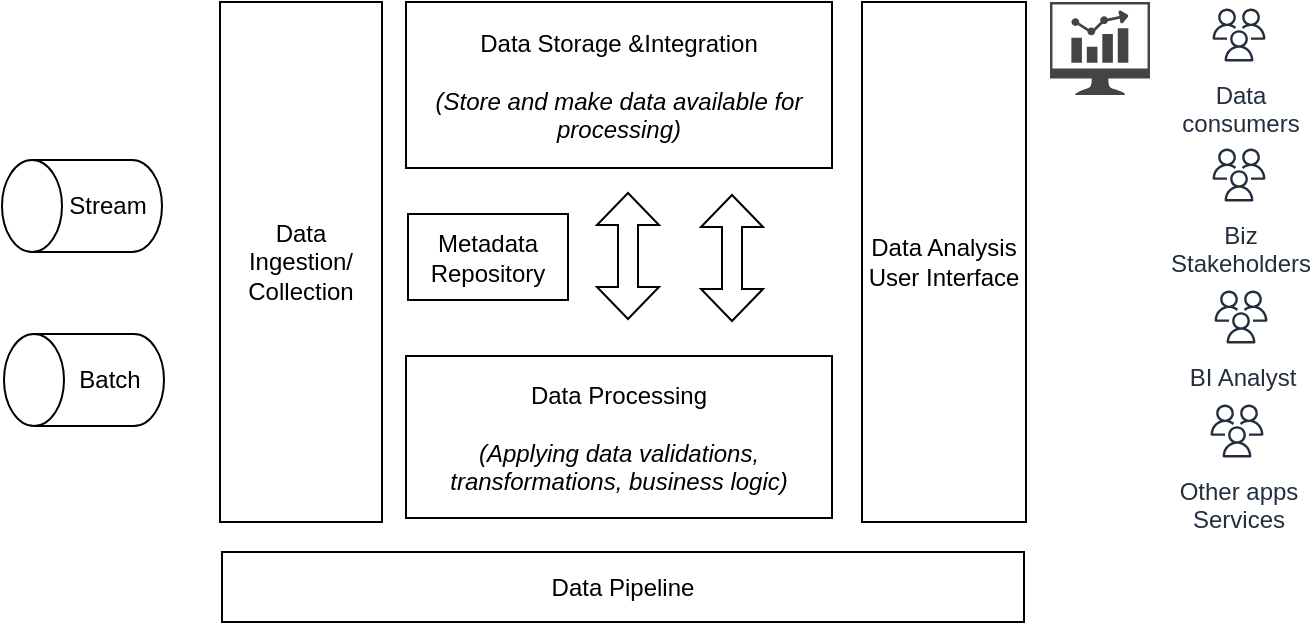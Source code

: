 <mxfile version="15.8.3" type="github" pages="3">
  <diagram id="mGimO7RwBJFTYOgxQyVY" name="ConceptualView">
    <mxGraphModel dx="1038" dy="539" grid="1" gridSize="10" guides="1" tooltips="1" connect="1" arrows="1" fold="1" page="1" pageScale="1" pageWidth="1100" pageHeight="850" math="0" shadow="0">
      <root>
        <mxCell id="0" />
        <mxCell id="1" parent="0" />
        <mxCell id="fcGiO9Whg9NWoGVZ0aJe-1" value="Data Ingestion/&lt;br&gt;Collection" style="whiteSpace=wrap;html=1;" vertex="1" parent="1">
          <mxGeometry x="189" y="80" width="81" height="260" as="geometry" />
        </mxCell>
        <mxCell id="fcGiO9Whg9NWoGVZ0aJe-2" value="Data Storage &amp;amp;Integration&lt;br&gt;&lt;i&gt;&lt;br&gt;(Store and make data available for processing)&lt;/i&gt;" style="whiteSpace=wrap;html=1;direction=south;" vertex="1" parent="1">
          <mxGeometry x="282" y="80" width="213" height="83" as="geometry" />
        </mxCell>
        <mxCell id="fcGiO9Whg9NWoGVZ0aJe-3" value="Data Processing&lt;br&gt;&lt;br&gt;&lt;i&gt;(Applying data validations, transformations, business logic)&lt;/i&gt;" style="whiteSpace=wrap;html=1;direction=south;" vertex="1" parent="1">
          <mxGeometry x="282" y="257" width="213" height="81" as="geometry" />
        </mxCell>
        <mxCell id="fcGiO9Whg9NWoGVZ0aJe-4" value="Data Pipeline" style="whiteSpace=wrap;html=1;direction=south;" vertex="1" parent="1">
          <mxGeometry x="190" y="355" width="401" height="35" as="geometry" />
        </mxCell>
        <mxCell id="fcGiO9Whg9NWoGVZ0aJe-5" value="Data Analysis&lt;br&gt;User Interface" style="whiteSpace=wrap;html=1;" vertex="1" parent="1">
          <mxGeometry x="510" y="80" width="82" height="260" as="geometry" />
        </mxCell>
        <mxCell id="fcGiO9Whg9NWoGVZ0aJe-6" value="Stream" style="shape=cylinder3;whiteSpace=wrap;html=1;boundedLbl=1;backgroundOutline=1;size=15;direction=north;" vertex="1" parent="1">
          <mxGeometry x="80" y="159" width="80" height="46" as="geometry" />
        </mxCell>
        <mxCell id="fcGiO9Whg9NWoGVZ0aJe-7" value="Batch" style="shape=cylinder3;whiteSpace=wrap;html=1;boundedLbl=1;backgroundOutline=1;size=15;direction=north;" vertex="1" parent="1">
          <mxGeometry x="81" y="246" width="80" height="46" as="geometry" />
        </mxCell>
        <mxCell id="fcGiO9Whg9NWoGVZ0aJe-8" value="Metadata Repository" style="whiteSpace=wrap;html=1;direction=south;" vertex="1" parent="1">
          <mxGeometry x="283" y="186" width="80" height="43" as="geometry" />
        </mxCell>
        <mxCell id="fcGiO9Whg9NWoGVZ0aJe-9" value="" style="shape=flexArrow;endArrow=classic;startArrow=classic;html=1;rounded=0;endSize=5;strokeWidth=1;startSize=5;" edge="1" parent="1">
          <mxGeometry width="100" height="100" relative="1" as="geometry">
            <mxPoint x="393" y="239" as="sourcePoint" />
            <mxPoint x="393" y="175" as="targetPoint" />
          </mxGeometry>
        </mxCell>
        <mxCell id="fcGiO9Whg9NWoGVZ0aJe-10" value="" style="shape=flexArrow;endArrow=classic;startArrow=classic;html=1;rounded=0;endSize=5;strokeWidth=1;startSize=5;" edge="1" parent="1">
          <mxGeometry width="100" height="100" relative="1" as="geometry">
            <mxPoint x="445" y="240" as="sourcePoint" />
            <mxPoint x="445" y="176" as="targetPoint" />
          </mxGeometry>
        </mxCell>
        <mxCell id="fcGiO9Whg9NWoGVZ0aJe-11" value="Data &lt;br&gt;consumers" style="sketch=0;outlineConnect=0;fontColor=#232F3E;gradientColor=none;strokeColor=#232F3E;fillColor=#ffffff;dashed=0;verticalLabelPosition=bottom;verticalAlign=top;align=center;html=1;fontSize=12;fontStyle=0;aspect=fixed;shape=mxgraph.aws4.resourceIcon;resIcon=mxgraph.aws4.users;shadow=0;" vertex="1" parent="1">
          <mxGeometry x="682" y="80" width="33" height="33" as="geometry" />
        </mxCell>
        <mxCell id="fcGiO9Whg9NWoGVZ0aJe-12" value="" style="sketch=0;pointerEvents=1;shadow=0;dashed=0;html=1;strokeColor=none;fillColor=#434445;aspect=fixed;labelPosition=center;verticalLabelPosition=bottom;verticalAlign=top;align=center;outlineConnect=0;shape=mxgraph.vvd.nsx_dashboard;" vertex="1" parent="1">
          <mxGeometry x="604" y="80" width="50" height="46.5" as="geometry" />
        </mxCell>
        <mxCell id="fcGiO9Whg9NWoGVZ0aJe-13" value="" style="shape=image;html=1;verticalAlign=top;verticalLabelPosition=bottom;labelBackgroundColor=#ffffff;imageAspect=0;aspect=fixed;image=https://cdn4.iconfinder.com/data/icons/iphone-calculator-shopping-report/128/Reports.png;shadow=0;sketch=1;" vertex="1" parent="1">
          <mxGeometry x="592" y="137" width="74" height="74" as="geometry" />
        </mxCell>
        <mxCell id="fcGiO9Whg9NWoGVZ0aJe-14" value="" style="shape=image;html=1;verticalAlign=top;verticalLabelPosition=bottom;labelBackgroundColor=#ffffff;imageAspect=0;aspect=fixed;image=https://cdn4.iconfinder.com/data/icons/app-custom-ui-1/48/Trends-128.png" vertex="1" parent="1">
          <mxGeometry x="605" y="221.5" width="50.5" height="50.5" as="geometry" />
        </mxCell>
        <mxCell id="fcGiO9Whg9NWoGVZ0aJe-15" value="" style="shape=image;html=1;verticalAlign=top;verticalLabelPosition=bottom;labelBackgroundColor=#ffffff;imageAspect=0;aspect=fixed;image=https://cdn4.iconfinder.com/data/icons/ionicons/512/icon-ios7-search-strong-128.png" vertex="1" parent="1">
          <mxGeometry x="603" y="284" width="52" height="52" as="geometry" />
        </mxCell>
        <mxCell id="fcGiO9Whg9NWoGVZ0aJe-16" value="Biz &lt;br&gt;Stakeholders" style="sketch=0;outlineConnect=0;fontColor=#232F3E;gradientColor=none;strokeColor=#232F3E;fillColor=#ffffff;dashed=0;verticalLabelPosition=bottom;verticalAlign=top;align=center;html=1;fontSize=12;fontStyle=0;aspect=fixed;shape=mxgraph.aws4.resourceIcon;resIcon=mxgraph.aws4.users;shadow=0;" vertex="1" parent="1">
          <mxGeometry x="682" y="150" width="33" height="33" as="geometry" />
        </mxCell>
        <mxCell id="fcGiO9Whg9NWoGVZ0aJe-17" value="BI Analyst" style="sketch=0;outlineConnect=0;fontColor=#232F3E;gradientColor=none;strokeColor=#232F3E;fillColor=#ffffff;dashed=0;verticalLabelPosition=bottom;verticalAlign=top;align=center;html=1;fontSize=12;fontStyle=0;aspect=fixed;shape=mxgraph.aws4.resourceIcon;resIcon=mxgraph.aws4.users;shadow=0;" vertex="1" parent="1">
          <mxGeometry x="683" y="221" width="33" height="33" as="geometry" />
        </mxCell>
        <mxCell id="fcGiO9Whg9NWoGVZ0aJe-18" value="Other apps&lt;br&gt;Services" style="sketch=0;outlineConnect=0;fontColor=#232F3E;gradientColor=none;strokeColor=#232F3E;fillColor=#ffffff;dashed=0;verticalLabelPosition=bottom;verticalAlign=top;align=center;html=1;fontSize=12;fontStyle=0;aspect=fixed;shape=mxgraph.aws4.resourceIcon;resIcon=mxgraph.aws4.users;shadow=0;" vertex="1" parent="1">
          <mxGeometry x="681" y="278" width="33" height="33" as="geometry" />
        </mxCell>
      </root>
    </mxGraphModel>
  </diagram>
  <diagram id="HMen_tP43Q7wtR5xiar7" name="Serverless-1">
    <mxGraphModel dx="1038" dy="539" grid="1" gridSize="10" guides="1" tooltips="1" connect="1" arrows="1" fold="1" page="1" pageScale="1" pageWidth="1100" pageHeight="850" math="0" shadow="0">
      <root>
        <mxCell id="8YmCFVgTwqG2fPgc1Tcj-0" />
        <mxCell id="8YmCFVgTwqG2fPgc1Tcj-1" parent="8YmCFVgTwqG2fPgc1Tcj-0" />
        <mxCell id="8YmCFVgTwqG2fPgc1Tcj-2" value="&lt;br&gt;&lt;br&gt;&lt;br&gt;&lt;br&gt;&lt;br&gt;&lt;br&gt;&lt;br&gt;&lt;br&gt;&lt;br&gt;&lt;br&gt;&lt;br&gt;&lt;br&gt;&lt;br&gt;&lt;br&gt;Delivery" style="whiteSpace=wrap;html=1;dashed=1;" vertex="1" parent="8YmCFVgTwqG2fPgc1Tcj-1">
          <mxGeometry x="734" y="265" width="141" height="229" as="geometry" />
        </mxCell>
        <mxCell id="8YmCFVgTwqG2fPgc1Tcj-3" value="&lt;br&gt;&lt;br&gt;&lt;br&gt;&lt;br&gt;&lt;br&gt;&lt;br&gt;&lt;br&gt;&lt;br&gt;&lt;br&gt;Analysis/Process Layer" style="whiteSpace=wrap;html=1;dashed=1;" vertex="1" parent="8YmCFVgTwqG2fPgc1Tcj-1">
          <mxGeometry x="318" y="514" width="400" height="154" as="geometry" />
        </mxCell>
        <mxCell id="8YmCFVgTwqG2fPgc1Tcj-4" value="" style="edgeStyle=orthogonalEdgeStyle;rounded=0;orthogonalLoop=1;jettySize=auto;html=1;" edge="1" parent="8YmCFVgTwqG2fPgc1Tcj-1" source="8YmCFVgTwqG2fPgc1Tcj-5" target="8YmCFVgTwqG2fPgc1Tcj-24">
          <mxGeometry relative="1" as="geometry" />
        </mxCell>
        <mxCell id="8YmCFVgTwqG2fPgc1Tcj-5" value="&lt;br&gt;&lt;br&gt;&lt;br&gt;&lt;br&gt;&lt;br&gt;&lt;br&gt;&lt;br&gt;&lt;br&gt;&lt;br&gt;&lt;br&gt;&lt;br&gt;&lt;br&gt;Pre-Processing" style="whiteSpace=wrap;html=1;dashed=1;" vertex="1" parent="8YmCFVgTwqG2fPgc1Tcj-1">
          <mxGeometry x="318" y="265" width="400" height="228" as="geometry" />
        </mxCell>
        <mxCell id="8YmCFVgTwqG2fPgc1Tcj-6" style="edgeStyle=orthogonalEdgeStyle;rounded=0;orthogonalLoop=1;jettySize=auto;html=1;" edge="1" parent="8YmCFVgTwqG2fPgc1Tcj-1" source="8YmCFVgTwqG2fPgc1Tcj-7" target="8YmCFVgTwqG2fPgc1Tcj-18">
          <mxGeometry relative="1" as="geometry" />
        </mxCell>
        <mxCell id="8YmCFVgTwqG2fPgc1Tcj-7" value="React/Angular&amp;nbsp;&lt;br&gt;App" style="sketch=0;pointerEvents=1;shadow=0;dashed=0;html=1;strokeColor=none;labelPosition=center;verticalLabelPosition=bottom;verticalAlign=top;align=center;fillColor=#505050;shape=mxgraph.mscae.intune.company_portal" vertex="1" parent="8YmCFVgTwqG2fPgc1Tcj-1">
          <mxGeometry x="72" y="176" width="50" height="38" as="geometry" />
        </mxCell>
        <mxCell id="8YmCFVgTwqG2fPgc1Tcj-8" style="edgeStyle=orthogonalEdgeStyle;rounded=0;orthogonalLoop=1;jettySize=auto;html=1;entryX=0.5;entryY=0;entryDx=0;entryDy=0;entryPerimeter=0;" edge="1" parent="8YmCFVgTwqG2fPgc1Tcj-1" source="8YmCFVgTwqG2fPgc1Tcj-9" target="8YmCFVgTwqG2fPgc1Tcj-7">
          <mxGeometry relative="1" as="geometry" />
        </mxCell>
        <mxCell id="8YmCFVgTwqG2fPgc1Tcj-9" value="Cloudfront" style="sketch=0;points=[[0,0,0],[0.25,0,0],[0.5,0,0],[0.75,0,0],[1,0,0],[0,1,0],[0.25,1,0],[0.5,1,0],[0.75,1,0],[1,1,0],[0,0.25,0],[0,0.5,0],[0,0.75,0],[1,0.25,0],[1,0.5,0],[1,0.75,0]];outlineConnect=0;fontColor=#232F3E;gradientColor=#945DF2;gradientDirection=north;fillColor=#5A30B5;strokeColor=#ffffff;dashed=0;verticalLabelPosition=bottom;verticalAlign=top;align=center;html=1;fontSize=12;fontStyle=0;aspect=fixed;shape=mxgraph.aws4.resourceIcon;resIcon=mxgraph.aws4.cloudfront;" vertex="1" parent="8YmCFVgTwqG2fPgc1Tcj-1">
          <mxGeometry x="165" y="100" width="50" height="50" as="geometry" />
        </mxCell>
        <mxCell id="8YmCFVgTwqG2fPgc1Tcj-10" value="Catalog Service" style="sketch=0;points=[[0,0,0],[0.25,0,0],[0.5,0,0],[0.75,0,0],[1,0,0],[0,1,0],[0.25,1,0],[0.5,1,0],[0.75,1,0],[1,1,0],[0,0.25,0],[0,0.5,0],[0,0.75,0],[1,0.25,0],[1,0.5,0],[1,0.75,0]];outlineConnect=0;fontColor=#232F3E;gradientColor=#F78E04;gradientDirection=north;fillColor=#D05C17;strokeColor=#ffffff;dashed=0;verticalLabelPosition=bottom;verticalAlign=top;align=center;html=1;fontSize=12;fontStyle=0;aspect=fixed;shape=mxgraph.aws4.resourceIcon;resIcon=mxgraph.aws4.lambda;" vertex="1" parent="8YmCFVgTwqG2fPgc1Tcj-1">
          <mxGeometry x="352" y="276" width="50" height="50" as="geometry" />
        </mxCell>
        <mxCell id="8YmCFVgTwqG2fPgc1Tcj-11" value="Validation &lt;br&gt;Service" style="sketch=0;points=[[0,0,0],[0.25,0,0],[0.5,0,0],[0.75,0,0],[1,0,0],[0,1,0],[0.25,1,0],[0.5,1,0],[0.75,1,0],[1,1,0],[0,0.25,0],[0,0.5,0],[0,0.75,0],[1,0.25,0],[1,0.5,0],[1,0.75,0]];outlineConnect=0;fontColor=#232F3E;gradientColor=#F78E04;gradientDirection=north;fillColor=#D05C17;strokeColor=#ffffff;dashed=0;verticalLabelPosition=bottom;verticalAlign=top;align=center;html=1;fontSize=12;fontStyle=0;aspect=fixed;shape=mxgraph.aws4.resourceIcon;resIcon=mxgraph.aws4.lambda;" vertex="1" parent="8YmCFVgTwqG2fPgc1Tcj-1">
          <mxGeometry x="444" y="271" width="50" height="50" as="geometry" />
        </mxCell>
        <mxCell id="8YmCFVgTwqG2fPgc1Tcj-12" value="" style="sketch=0;points=[[0,0,0],[0.25,0,0],[0.5,0,0],[0.75,0,0],[1,0,0],[0,1,0],[0.25,1,0],[0.5,1,0],[0.75,1,0],[1,1,0],[0,0.25,0],[0,0.5,0],[0,0.75,0],[1,0.25,0],[1,0.5,0],[1,0.75,0]];outlineConnect=0;fontColor=#232F3E;gradientColor=#4D72F3;gradientDirection=north;fillColor=#3334B9;strokeColor=#ffffff;dashed=0;verticalLabelPosition=bottom;verticalAlign=top;align=center;html=1;fontSize=12;fontStyle=0;aspect=fixed;shape=mxgraph.aws4.resourceIcon;resIcon=mxgraph.aws4.dynamodb;" vertex="1" parent="8YmCFVgTwqG2fPgc1Tcj-1">
          <mxGeometry x="354" y="360" width="50" height="50" as="geometry" />
        </mxCell>
        <mxCell id="8YmCFVgTwqG2fPgc1Tcj-13" value="" style="edgeStyle=orthogonalEdgeStyle;rounded=0;orthogonalLoop=1;jettySize=auto;html=1;" edge="1" parent="8YmCFVgTwqG2fPgc1Tcj-1" source="8YmCFVgTwqG2fPgc1Tcj-14" target="8YmCFVgTwqG2fPgc1Tcj-10">
          <mxGeometry relative="1" as="geometry" />
        </mxCell>
        <mxCell id="8YmCFVgTwqG2fPgc1Tcj-14" value="&lt;span style=&quot;color: rgb(0 , 0 , 0)&quot;&gt;Storage/&lt;/span&gt;&lt;br style=&quot;color: rgb(0 , 0 , 0)&quot;&gt;&lt;span style=&quot;color: rgb(0 , 0 , 0)&quot;&gt;Raw Ingestion&lt;br&gt;&lt;/span&gt;Staging Area" style="sketch=0;points=[[0,0,0],[0.25,0,0],[0.5,0,0],[0.75,0,0],[1,0,0],[0,1,0],[0.25,1,0],[0.5,1,0],[0.75,1,0],[1,1,0],[0,0.25,0],[0,0.5,0],[0,0.75,0],[1,0.25,0],[1,0.5,0],[1,0.75,0]];outlineConnect=0;fontColor=#232F3E;gradientColor=#60A337;gradientDirection=north;fillColor=#277116;strokeColor=#ffffff;dashed=0;verticalLabelPosition=bottom;verticalAlign=top;align=center;html=1;fontSize=12;fontStyle=0;aspect=fixed;shape=mxgraph.aws4.resourceIcon;resIcon=mxgraph.aws4.s3;" vertex="1" parent="8YmCFVgTwqG2fPgc1Tcj-1">
          <mxGeometry x="235" y="276" width="50" height="50" as="geometry" />
        </mxCell>
        <mxCell id="8YmCFVgTwqG2fPgc1Tcj-15" value="De Dupe&lt;br&gt;Service" style="sketch=0;points=[[0,0,0],[0.25,0,0],[0.5,0,0],[0.75,0,0],[1,0,0],[0,1,0],[0.25,1,0],[0.5,1,0],[0.75,1,0],[1,1,0],[0,0.25,0],[0,0.5,0],[0,0.75,0],[1,0.25,0],[1,0.5,0],[1,0.75,0]];outlineConnect=0;fontColor=#232F3E;gradientColor=#F78E04;gradientDirection=north;fillColor=#D05C17;strokeColor=#ffffff;dashed=0;verticalLabelPosition=bottom;verticalAlign=top;align=center;html=1;fontSize=12;fontStyle=0;aspect=fixed;shape=mxgraph.aws4.resourceIcon;resIcon=mxgraph.aws4.lambda;" vertex="1" parent="8YmCFVgTwqG2fPgc1Tcj-1">
          <mxGeometry x="533" y="272" width="50" height="50" as="geometry" />
        </mxCell>
        <mxCell id="8YmCFVgTwqG2fPgc1Tcj-16" value="Cognito" style="sketch=0;points=[[0,0,0],[0.25,0,0],[0.5,0,0],[0.75,0,0],[1,0,0],[0,1,0],[0.25,1,0],[0.5,1,0],[0.75,1,0],[1,1,0],[0,0.25,0],[0,0.5,0],[0,0.75,0],[1,0.25,0],[1,0.5,0],[1,0.75,0]];outlineConnect=0;fontColor=#232F3E;gradientColor=#F54749;gradientDirection=north;fillColor=#C7131F;strokeColor=#ffffff;dashed=0;verticalLabelPosition=bottom;verticalAlign=top;align=center;html=1;fontSize=12;fontStyle=0;aspect=fixed;shape=mxgraph.aws4.resourceIcon;resIcon=mxgraph.aws4.cognito;" vertex="1" parent="8YmCFVgTwqG2fPgc1Tcj-1">
          <mxGeometry x="163" y="22" width="47" height="47" as="geometry" />
        </mxCell>
        <mxCell id="8YmCFVgTwqG2fPgc1Tcj-17" value="" style="edgeStyle=orthogonalEdgeStyle;rounded=0;orthogonalLoop=1;jettySize=auto;html=1;entryX=0.47;entryY=0;entryDx=0;entryDy=0;entryPerimeter=0;" edge="1" parent="8YmCFVgTwqG2fPgc1Tcj-1" source="8YmCFVgTwqG2fPgc1Tcj-18" target="8YmCFVgTwqG2fPgc1Tcj-5">
          <mxGeometry relative="1" as="geometry" />
        </mxCell>
        <mxCell id="8YmCFVgTwqG2fPgc1Tcj-18" value="Pre Processing API&#39;s" style="sketch=0;points=[[0,0,0],[0.25,0,0],[0.5,0,0],[0.75,0,0],[1,0,0],[0,1,0],[0.25,1,0],[0.5,1,0],[0.75,1,0],[1,1,0],[0,0.25,0],[0,0.5,0],[0,0.75,0],[1,0.25,0],[1,0.5,0],[1,0.75,0]];outlineConnect=0;fontColor=#232F3E;gradientColor=#FF4F8B;gradientDirection=north;fillColor=#BC1356;strokeColor=#ffffff;dashed=0;verticalLabelPosition=bottom;verticalAlign=top;align=center;html=1;fontSize=12;fontStyle=0;aspect=fixed;shape=mxgraph.aws4.resourceIcon;resIcon=mxgraph.aws4.api_gateway;" vertex="1" parent="8YmCFVgTwqG2fPgc1Tcj-1">
          <mxGeometry x="481" y="170" width="50" height="50" as="geometry" />
        </mxCell>
        <mxCell id="8YmCFVgTwqG2fPgc1Tcj-19" value="&lt;font color=&quot;#000000&quot;&gt;Hosting&lt;/font&gt;" style="sketch=0;points=[[0,0,0],[0.25,0,0],[0.5,0,0],[0.75,0,0],[1,0,0],[0,1,0],[0.25,1,0],[0.5,1,0],[0.75,1,0],[1,1,0],[0,0.25,0],[0,0.5,0],[0,0.75,0],[1,0.25,0],[1,0.5,0],[1,0.75,0]];outlineConnect=0;fontColor=#232F3E;gradientColor=#60A337;gradientDirection=north;fillColor=#277116;strokeColor=#ffffff;dashed=0;verticalLabelPosition=bottom;verticalAlign=top;align=center;html=1;fontSize=12;fontStyle=0;aspect=fixed;shape=mxgraph.aws4.resourceIcon;resIcon=mxgraph.aws4.s3;" vertex="1" parent="8YmCFVgTwqG2fPgc1Tcj-1">
          <mxGeometry x="239" y="100" width="50" height="50" as="geometry" />
        </mxCell>
        <mxCell id="8YmCFVgTwqG2fPgc1Tcj-20" value="" style="sketch=0;points=[[0,0,0],[0.25,0,0],[0.5,0,0],[0.75,0,0],[1,0,0],[0,1,0],[0.25,1,0],[0.5,1,0],[0.75,1,0],[1,1,0],[0,0.25,0],[0,0.5,0],[0,0.75,0],[1,0.25,0],[1,0.5,0],[1,0.75,0]];outlineConnect=0;fontColor=#232F3E;gradientColor=#4D72F3;gradientDirection=north;fillColor=#3334B9;strokeColor=#ffffff;dashed=0;verticalLabelPosition=bottom;verticalAlign=top;align=center;html=1;fontSize=12;fontStyle=0;aspect=fixed;shape=mxgraph.aws4.resourceIcon;resIcon=mxgraph.aws4.dynamodb;" vertex="1" parent="8YmCFVgTwqG2fPgc1Tcj-1">
          <mxGeometry x="445" y="360" width="50" height="50" as="geometry" />
        </mxCell>
        <mxCell id="8YmCFVgTwqG2fPgc1Tcj-21" value="&lt;br&gt;&lt;br&gt;&lt;br&gt;&lt;br&gt;&lt;br&gt;&lt;br&gt;&lt;br&gt;&lt;br&gt;&lt;br&gt;&lt;br&gt;&lt;br&gt;&lt;br&gt;&lt;br&gt;&lt;br&gt;&lt;br&gt;Integration" style="whiteSpace=wrap;html=1;" vertex="1" parent="8YmCFVgTwqG2fPgc1Tcj-1">
          <mxGeometry x="117" y="268" width="80" height="230" as="geometry" />
        </mxCell>
        <mxCell id="8YmCFVgTwqG2fPgc1Tcj-22" value="File Upload" style="shape=image;html=1;verticalAlign=top;verticalLabelPosition=bottom;labelBackgroundColor=#ffffff;imageAspect=0;aspect=fixed;image=https://cdn4.iconfinder.com/data/icons/Primo_Icons/PNG/128x128/file_upload.png" vertex="1" parent="8YmCFVgTwqG2fPgc1Tcj-1">
          <mxGeometry x="141" y="275" width="36" height="36" as="geometry" />
        </mxCell>
        <mxCell id="8YmCFVgTwqG2fPgc1Tcj-23" value="" style="edgeStyle=orthogonalEdgeStyle;rounded=0;orthogonalLoop=1;jettySize=auto;html=1;" edge="1" parent="8YmCFVgTwqG2fPgc1Tcj-1" source="8YmCFVgTwqG2fPgc1Tcj-24" target="8YmCFVgTwqG2fPgc1Tcj-31">
          <mxGeometry relative="1" as="geometry" />
        </mxCell>
        <mxCell id="8YmCFVgTwqG2fPgc1Tcj-24" value="&lt;font color=&quot;#000000&quot;&gt;Cleaned&lt;br&gt;Transformed&amp;nbsp;&lt;br&gt;Bucket&lt;br&gt;&lt;/font&gt;" style="sketch=0;points=[[0,0,0],[0.25,0,0],[0.5,0,0],[0.75,0,0],[1,0,0],[0,1,0],[0.25,1,0],[0.5,1,0],[0.75,1,0],[1,1,0],[0,0.25,0],[0,0.5,0],[0,0.75,0],[1,0.25,0],[1,0.5,0],[1,0.75,0]];outlineConnect=0;fontColor=#232F3E;gradientColor=#60A337;gradientDirection=north;fillColor=#277116;strokeColor=#ffffff;dashed=0;verticalLabelPosition=bottom;verticalAlign=top;align=center;html=1;fontSize=12;fontStyle=0;aspect=fixed;shape=mxgraph.aws4.resourceIcon;resIcon=mxgraph.aws4.s3;" vertex="1" parent="8YmCFVgTwqG2fPgc1Tcj-1">
          <mxGeometry x="493" y="539" width="50" height="50" as="geometry" />
        </mxCell>
        <mxCell id="8YmCFVgTwqG2fPgc1Tcj-25" value="&lt;font color=&quot;#000000&quot;&gt;Intermediate &lt;br&gt;State&lt;/font&gt;" style="sketch=0;points=[[0,0,0],[0.25,0,0],[0.5,0,0],[0.75,0,0],[1,0,0],[0,1,0],[0.25,1,0],[0.5,1,0],[0.75,1,0],[1,1,0],[0,0.25,0],[0,0.5,0],[0,0.75,0],[1,0.25,0],[1,0.5,0],[1,0.75,0]];outlineConnect=0;fontColor=#232F3E;gradientColor=#60A337;gradientDirection=north;fillColor=#277116;strokeColor=#ffffff;dashed=0;verticalLabelPosition=bottom;verticalAlign=top;align=center;html=1;fontSize=12;fontStyle=0;aspect=fixed;shape=mxgraph.aws4.resourceIcon;resIcon=mxgraph.aws4.s3;" vertex="1" parent="8YmCFVgTwqG2fPgc1Tcj-1">
          <mxGeometry x="650" y="375" width="50" height="50" as="geometry" />
        </mxCell>
        <mxCell id="8YmCFVgTwqG2fPgc1Tcj-26" value="" style="sketch=0;outlineConnect=0;fontColor=#232F3E;gradientColor=none;fillColor=#067F68;strokeColor=none;dashed=0;verticalLabelPosition=bottom;verticalAlign=top;align=center;html=1;fontSize=12;fontStyle=0;aspect=fixed;shape=mxgraph.aws4.transfer_for_ftp_resource;" vertex="1" parent="8YmCFVgTwqG2fPgc1Tcj-1">
          <mxGeometry x="132" y="332" width="50" height="51.32" as="geometry" />
        </mxCell>
        <mxCell id="8YmCFVgTwqG2fPgc1Tcj-27" value="" style="sketch=0;pointerEvents=1;shadow=0;dashed=0;html=1;strokeColor=none;fillColor=#DF8C42;labelPosition=center;verticalLabelPosition=bottom;verticalAlign=top;align=center;outlineConnect=0;shape=mxgraph.veeam2.restful_api;" vertex="1" parent="8YmCFVgTwqG2fPgc1Tcj-1">
          <mxGeometry x="140" y="396" width="34" height="34" as="geometry" />
        </mxCell>
        <mxCell id="8YmCFVgTwqG2fPgc1Tcj-28" value="Cleaning" style="sketch=0;points=[[0,0,0],[0.25,0,0],[0.5,0,0],[0.75,0,0],[1,0,0],[0,1,0],[0.25,1,0],[0.5,1,0],[0.75,1,0],[1,1,0],[0,0.25,0],[0,0.5,0],[0,0.75,0],[1,0.25,0],[1,0.5,0],[1,0.75,0]];outlineConnect=0;fontColor=#232F3E;gradientColor=#F78E04;gradientDirection=north;fillColor=#D05C17;strokeColor=#ffffff;dashed=0;verticalLabelPosition=bottom;verticalAlign=top;align=center;html=1;fontSize=12;fontStyle=0;aspect=fixed;shape=mxgraph.aws4.resourceIcon;resIcon=mxgraph.aws4.lambda;" vertex="1" parent="8YmCFVgTwqG2fPgc1Tcj-1">
          <mxGeometry x="619" y="276" width="50" height="50" as="geometry" />
        </mxCell>
        <mxCell id="8YmCFVgTwqG2fPgc1Tcj-29" value="" style="shape=datastore;whiteSpace=wrap;html=1;dashed=1;" vertex="1" parent="8YmCFVgTwqG2fPgc1Tcj-1">
          <mxGeometry x="136" y="436" width="42" height="40" as="geometry" />
        </mxCell>
        <mxCell id="8YmCFVgTwqG2fPgc1Tcj-30" value="" style="edgeStyle=orthogonalEdgeStyle;rounded=0;orthogonalLoop=1;jettySize=auto;html=1;" edge="1" parent="8YmCFVgTwqG2fPgc1Tcj-1" source="8YmCFVgTwqG2fPgc1Tcj-31" target="8YmCFVgTwqG2fPgc1Tcj-32">
          <mxGeometry relative="1" as="geometry" />
        </mxCell>
        <mxCell id="8YmCFVgTwqG2fPgc1Tcj-31" value="AWS Batch&lt;br&gt;Analysis&lt;br&gt;(e.g. RFM)" style="sketch=0;points=[[0,0,0],[0.25,0,0],[0.5,0,0],[0.75,0,0],[1,0,0],[0,1,0],[0.25,1,0],[0.5,1,0],[0.75,1,0],[1,1,0],[0,0.25,0],[0,0.5,0],[0,0.75,0],[1,0.25,0],[1,0.5,0],[1,0.75,0]];outlineConnect=0;fontColor=#232F3E;gradientColor=#F78E04;gradientDirection=north;fillColor=#D05C17;strokeColor=#ffffff;dashed=0;verticalLabelPosition=bottom;verticalAlign=top;align=center;html=1;fontSize=12;fontStyle=0;aspect=fixed;shape=mxgraph.aws4.resourceIcon;resIcon=mxgraph.aws4.batch;" vertex="1" parent="8YmCFVgTwqG2fPgc1Tcj-1">
          <mxGeometry x="624" y="534" width="60" height="60" as="geometry" />
        </mxCell>
        <mxCell id="8YmCFVgTwqG2fPgc1Tcj-32" value="&lt;font color=&quot;#000000&quot;&gt;Segmentation&amp;nbsp;Output&lt;br&gt;&lt;/font&gt;" style="sketch=0;points=[[0,0,0],[0.25,0,0],[0.5,0,0],[0.75,0,0],[1,0,0],[0,1,0],[0.25,1,0],[0.5,1,0],[0.75,1,0],[1,1,0],[0,0.25,0],[0,0.5,0],[0,0.75,0],[1,0.25,0],[1,0.5,0],[1,0.75,0]];outlineConnect=0;fontColor=#232F3E;gradientColor=#60A337;gradientDirection=north;fillColor=#277116;strokeColor=#ffffff;dashed=0;verticalLabelPosition=bottom;verticalAlign=top;align=center;html=1;fontSize=12;fontStyle=0;aspect=fixed;shape=mxgraph.aws4.resourceIcon;resIcon=mxgraph.aws4.s3;" vertex="1" parent="8YmCFVgTwqG2fPgc1Tcj-1">
          <mxGeometry x="772" y="539" width="50" height="50" as="geometry" />
        </mxCell>
        <mxCell id="8YmCFVgTwqG2fPgc1Tcj-33" value="Analysis Output &lt;br&gt;API" style="sketch=0;points=[[0,0,0],[0.25,0,0],[0.5,0,0],[0.75,0,0],[1,0,0],[0,1,0],[0.25,1,0],[0.5,1,0],[0.75,1,0],[1,1,0],[0,0.25,0],[0,0.5,0],[0,0.75,0],[1,0.25,0],[1,0.5,0],[1,0.75,0]];outlineConnect=0;fontColor=#232F3E;gradientColor=#FF4F8B;gradientDirection=north;fillColor=#BC1356;strokeColor=#ffffff;dashed=0;verticalLabelPosition=bottom;verticalAlign=top;align=center;html=1;fontSize=12;fontStyle=0;aspect=fixed;shape=mxgraph.aws4.resourceIcon;resIcon=mxgraph.aws4.api_gateway;" vertex="1" parent="8YmCFVgTwqG2fPgc1Tcj-1">
          <mxGeometry x="899" y="269" width="50" height="50" as="geometry" />
        </mxCell>
        <mxCell id="8YmCFVgTwqG2fPgc1Tcj-34" style="edgeStyle=orthogonalEdgeStyle;rounded=0;orthogonalLoop=1;jettySize=auto;html=1;entryX=0.5;entryY=0;entryDx=0;entryDy=0;entryPerimeter=0;" edge="1" parent="8YmCFVgTwqG2fPgc1Tcj-1" source="8YmCFVgTwqG2fPgc1Tcj-36" target="8YmCFVgTwqG2fPgc1Tcj-32">
          <mxGeometry relative="1" as="geometry" />
        </mxCell>
        <mxCell id="8YmCFVgTwqG2fPgc1Tcj-35" value="" style="edgeStyle=orthogonalEdgeStyle;rounded=0;orthogonalLoop=1;jettySize=auto;html=1;" edge="1" parent="8YmCFVgTwqG2fPgc1Tcj-1" source="8YmCFVgTwqG2fPgc1Tcj-36" target="8YmCFVgTwqG2fPgc1Tcj-33">
          <mxGeometry relative="1" as="geometry" />
        </mxCell>
        <mxCell id="8YmCFVgTwqG2fPgc1Tcj-36" value="Segmentation&lt;br&gt;Service" style="sketch=0;points=[[0,0,0],[0.25,0,0],[0.5,0,0],[0.75,0,0],[1,0,0],[0,1,0],[0.25,1,0],[0.5,1,0],[0.75,1,0],[1,1,0],[0,0.25,0],[0,0.5,0],[0,0.75,0],[1,0.25,0],[1,0.5,0],[1,0.75,0]];outlineConnect=0;fontColor=#232F3E;gradientColor=#F78E04;gradientDirection=north;fillColor=#D05C17;strokeColor=#ffffff;dashed=0;verticalLabelPosition=bottom;verticalAlign=top;align=center;html=1;fontSize=12;fontStyle=0;aspect=fixed;shape=mxgraph.aws4.resourceIcon;resIcon=mxgraph.aws4.lambda;" vertex="1" parent="8YmCFVgTwqG2fPgc1Tcj-1">
          <mxGeometry x="772" y="269" width="50" height="50" as="geometry" />
        </mxCell>
        <mxCell id="8YmCFVgTwqG2fPgc1Tcj-37" value="Orchestrator" style="sketch=0;points=[[0,0,0],[0.25,0,0],[0.5,0,0],[0.75,0,0],[1,0,0],[0,1,0],[0.25,1,0],[0.5,1,0],[0.75,1,0],[1,1,0],[0,0.25,0],[0,0.5,0],[0,0.75,0],[1,0.25,0],[1,0.5,0],[1,0.75,0]];outlineConnect=0;fontColor=#232F3E;gradientColor=#FF4F8B;gradientDirection=north;fillColor=#BC1356;strokeColor=#ffffff;dashed=0;verticalLabelPosition=bottom;verticalAlign=top;align=center;html=1;fontSize=12;fontStyle=0;aspect=fixed;shape=mxgraph.aws4.resourceIcon;resIcon=mxgraph.aws4.step_functions;" vertex="1" parent="8YmCFVgTwqG2fPgc1Tcj-1">
          <mxGeometry x="680" y="248" width="50" height="50" as="geometry" />
        </mxCell>
      </root>
    </mxGraphModel>
  </diagram>
  <diagram id="no3qhhJnUd4cXwwQFTzV" name="Serverless-2">
    <mxGraphModel dx="1038" dy="539" grid="1" gridSize="10" guides="1" tooltips="1" connect="1" arrows="1" fold="1" page="1" pageScale="1" pageWidth="1100" pageHeight="850" math="0" shadow="0">
      <root>
        <mxCell id="RnOvtaYWMJXEQZg84aH6-0" />
        <mxCell id="RnOvtaYWMJXEQZg84aH6-1" parent="RnOvtaYWMJXEQZg84aH6-0" />
        <mxCell id="RnOvtaYWMJXEQZg84aH6-2" value="&lt;br&gt;&lt;br&gt;&lt;br&gt;&lt;br&gt;&lt;br&gt;&lt;br&gt;&lt;br&gt;&lt;br&gt;&lt;br&gt;&lt;br&gt;&lt;br&gt;&lt;br&gt;Pre-Processing" style="whiteSpace=wrap;html=1;dashed=1;" vertex="1" parent="RnOvtaYWMJXEQZg84aH6-1">
          <mxGeometry x="318" y="265" width="400" height="228" as="geometry" />
        </mxCell>
        <mxCell id="RnOvtaYWMJXEQZg84aH6-3" value="&lt;br&gt;&lt;br&gt;&lt;br&gt;&lt;br&gt;&lt;br&gt;&lt;br&gt;&lt;br&gt;&lt;br&gt;&lt;br&gt;&lt;br&gt;&lt;br&gt;&lt;br&gt;&lt;br&gt;&lt;br&gt;Delivery" style="whiteSpace=wrap;html=1;dashed=1;" vertex="1" parent="RnOvtaYWMJXEQZg84aH6-1">
          <mxGeometry x="734" y="265" width="141" height="229" as="geometry" />
        </mxCell>
        <mxCell id="RnOvtaYWMJXEQZg84aH6-4" value="&lt;br&gt;&lt;br&gt;&lt;br&gt;&lt;br&gt;&lt;br&gt;&lt;br&gt;&lt;br&gt;&lt;br&gt;&lt;br&gt;Analysis/Process Layer" style="whiteSpace=wrap;html=1;dashed=1;" vertex="1" parent="RnOvtaYWMJXEQZg84aH6-1">
          <mxGeometry x="318" y="514" width="400" height="154" as="geometry" />
        </mxCell>
        <mxCell id="RnOvtaYWMJXEQZg84aH6-5" value="" style="edgeStyle=orthogonalEdgeStyle;rounded=0;orthogonalLoop=1;jettySize=auto;html=1;" edge="1" parent="RnOvtaYWMJXEQZg84aH6-1" source="RnOvtaYWMJXEQZg84aH6-2" target="RnOvtaYWMJXEQZg84aH6-21">
          <mxGeometry relative="1" as="geometry" />
        </mxCell>
        <mxCell id="RnOvtaYWMJXEQZg84aH6-6" style="edgeStyle=orthogonalEdgeStyle;rounded=0;orthogonalLoop=1;jettySize=auto;html=1;" edge="1" parent="RnOvtaYWMJXEQZg84aH6-1" source="RnOvtaYWMJXEQZg84aH6-7" target="RnOvtaYWMJXEQZg84aH6-15">
          <mxGeometry relative="1" as="geometry" />
        </mxCell>
        <mxCell id="RnOvtaYWMJXEQZg84aH6-7" value="React/Angular&amp;nbsp;&lt;br&gt;App" style="sketch=0;pointerEvents=1;shadow=0;dashed=0;html=1;strokeColor=none;labelPosition=center;verticalLabelPosition=bottom;verticalAlign=top;align=center;fillColor=#505050;shape=mxgraph.mscae.intune.company_portal" vertex="1" parent="RnOvtaYWMJXEQZg84aH6-1">
          <mxGeometry x="72" y="176" width="50" height="38" as="geometry" />
        </mxCell>
        <mxCell id="RnOvtaYWMJXEQZg84aH6-8" style="edgeStyle=orthogonalEdgeStyle;rounded=0;orthogonalLoop=1;jettySize=auto;html=1;entryX=0.5;entryY=0;entryDx=0;entryDy=0;entryPerimeter=0;" edge="1" parent="RnOvtaYWMJXEQZg84aH6-1" source="RnOvtaYWMJXEQZg84aH6-9" target="RnOvtaYWMJXEQZg84aH6-7">
          <mxGeometry relative="1" as="geometry" />
        </mxCell>
        <mxCell id="RnOvtaYWMJXEQZg84aH6-9" value="Cloudfront" style="sketch=0;points=[[0,0,0],[0.25,0,0],[0.5,0,0],[0.75,0,0],[1,0,0],[0,1,0],[0.25,1,0],[0.5,1,0],[0.75,1,0],[1,1,0],[0,0.25,0],[0,0.5,0],[0,0.75,0],[1,0.25,0],[1,0.5,0],[1,0.75,0]];outlineConnect=0;fontColor=#232F3E;gradientColor=#945DF2;gradientDirection=north;fillColor=#5A30B5;strokeColor=#ffffff;dashed=0;verticalLabelPosition=bottom;verticalAlign=top;align=center;html=1;fontSize=12;fontStyle=0;aspect=fixed;shape=mxgraph.aws4.resourceIcon;resIcon=mxgraph.aws4.cloudfront;" vertex="1" parent="RnOvtaYWMJXEQZg84aH6-1">
          <mxGeometry x="165" y="100" width="50" height="50" as="geometry" />
        </mxCell>
        <mxCell id="RnOvtaYWMJXEQZg84aH6-10" value="" style="sketch=0;points=[[0,0,0],[0.25,0,0],[0.5,0,0],[0.75,0,0],[1,0,0],[0,1,0],[0.25,1,0],[0.5,1,0],[0.75,1,0],[1,1,0],[0,0.25,0],[0,0.5,0],[0,0.75,0],[1,0.25,0],[1,0.5,0],[1,0.75,0]];outlineConnect=0;fontColor=#232F3E;gradientColor=#4D72F3;gradientDirection=north;fillColor=#3334B9;strokeColor=#ffffff;dashed=0;verticalLabelPosition=bottom;verticalAlign=top;align=center;html=1;fontSize=12;fontStyle=0;aspect=fixed;shape=mxgraph.aws4.resourceIcon;resIcon=mxgraph.aws4.dynamodb;" vertex="1" parent="RnOvtaYWMJXEQZg84aH6-1">
          <mxGeometry x="354" y="360" width="50" height="50" as="geometry" />
        </mxCell>
        <mxCell id="RnOvtaYWMJXEQZg84aH6-11" value="" style="edgeStyle=orthogonalEdgeStyle;rounded=0;orthogonalLoop=1;jettySize=auto;html=1;" edge="1" parent="RnOvtaYWMJXEQZg84aH6-1" source="RnOvtaYWMJXEQZg84aH6-12">
          <mxGeometry relative="1" as="geometry">
            <mxPoint x="352" y="301" as="targetPoint" />
          </mxGeometry>
        </mxCell>
        <mxCell id="RnOvtaYWMJXEQZg84aH6-12" value="&lt;span style=&quot;color: rgb(0 , 0 , 0)&quot;&gt;Storage/&lt;/span&gt;&lt;br style=&quot;color: rgb(0 , 0 , 0)&quot;&gt;&lt;span style=&quot;color: rgb(0 , 0 , 0)&quot;&gt;Raw Ingestion&lt;br&gt;&lt;/span&gt;Staging Area" style="sketch=0;points=[[0,0,0],[0.25,0,0],[0.5,0,0],[0.75,0,0],[1,0,0],[0,1,0],[0.25,1,0],[0.5,1,0],[0.75,1,0],[1,1,0],[0,0.25,0],[0,0.5,0],[0,0.75,0],[1,0.25,0],[1,0.5,0],[1,0.75,0]];outlineConnect=0;fontColor=#232F3E;gradientColor=#60A337;gradientDirection=north;fillColor=#277116;strokeColor=#ffffff;dashed=0;verticalLabelPosition=bottom;verticalAlign=top;align=center;html=1;fontSize=12;fontStyle=0;aspect=fixed;shape=mxgraph.aws4.resourceIcon;resIcon=mxgraph.aws4.s3;" vertex="1" parent="RnOvtaYWMJXEQZg84aH6-1">
          <mxGeometry x="235" y="276" width="50" height="50" as="geometry" />
        </mxCell>
        <mxCell id="RnOvtaYWMJXEQZg84aH6-13" value="Cognito" style="sketch=0;points=[[0,0,0],[0.25,0,0],[0.5,0,0],[0.75,0,0],[1,0,0],[0,1,0],[0.25,1,0],[0.5,1,0],[0.75,1,0],[1,1,0],[0,0.25,0],[0,0.5,0],[0,0.75,0],[1,0.25,0],[1,0.5,0],[1,0.75,0]];outlineConnect=0;fontColor=#232F3E;gradientColor=#F54749;gradientDirection=north;fillColor=#C7131F;strokeColor=#ffffff;dashed=0;verticalLabelPosition=bottom;verticalAlign=top;align=center;html=1;fontSize=12;fontStyle=0;aspect=fixed;shape=mxgraph.aws4.resourceIcon;resIcon=mxgraph.aws4.cognito;" vertex="1" parent="RnOvtaYWMJXEQZg84aH6-1">
          <mxGeometry x="163" y="22" width="47" height="47" as="geometry" />
        </mxCell>
        <mxCell id="RnOvtaYWMJXEQZg84aH6-14" value="" style="edgeStyle=orthogonalEdgeStyle;rounded=0;orthogonalLoop=1;jettySize=auto;html=1;entryX=0.47;entryY=0;entryDx=0;entryDy=0;entryPerimeter=0;" edge="1" parent="RnOvtaYWMJXEQZg84aH6-1" source="RnOvtaYWMJXEQZg84aH6-15" target="RnOvtaYWMJXEQZg84aH6-2">
          <mxGeometry relative="1" as="geometry" />
        </mxCell>
        <mxCell id="RnOvtaYWMJXEQZg84aH6-15" value="Pre Processing API&#39;s" style="sketch=0;points=[[0,0,0],[0.25,0,0],[0.5,0,0],[0.75,0,0],[1,0,0],[0,1,0],[0.25,1,0],[0.5,1,0],[0.75,1,0],[1,1,0],[0,0.25,0],[0,0.5,0],[0,0.75,0],[1,0.25,0],[1,0.5,0],[1,0.75,0]];outlineConnect=0;fontColor=#232F3E;gradientColor=#FF4F8B;gradientDirection=north;fillColor=#BC1356;strokeColor=#ffffff;dashed=0;verticalLabelPosition=bottom;verticalAlign=top;align=center;html=1;fontSize=12;fontStyle=0;aspect=fixed;shape=mxgraph.aws4.resourceIcon;resIcon=mxgraph.aws4.api_gateway;" vertex="1" parent="RnOvtaYWMJXEQZg84aH6-1">
          <mxGeometry x="481" y="170" width="50" height="50" as="geometry" />
        </mxCell>
        <mxCell id="RnOvtaYWMJXEQZg84aH6-16" value="&lt;font color=&quot;#000000&quot;&gt;Hosting&lt;/font&gt;" style="sketch=0;points=[[0,0,0],[0.25,0,0],[0.5,0,0],[0.75,0,0],[1,0,0],[0,1,0],[0.25,1,0],[0.5,1,0],[0.75,1,0],[1,1,0],[0,0.25,0],[0,0.5,0],[0,0.75,0],[1,0.25,0],[1,0.5,0],[1,0.75,0]];outlineConnect=0;fontColor=#232F3E;gradientColor=#60A337;gradientDirection=north;fillColor=#277116;strokeColor=#ffffff;dashed=0;verticalLabelPosition=bottom;verticalAlign=top;align=center;html=1;fontSize=12;fontStyle=0;aspect=fixed;shape=mxgraph.aws4.resourceIcon;resIcon=mxgraph.aws4.s3;" vertex="1" parent="RnOvtaYWMJXEQZg84aH6-1">
          <mxGeometry x="239" y="100" width="50" height="50" as="geometry" />
        </mxCell>
        <mxCell id="RnOvtaYWMJXEQZg84aH6-17" value="" style="sketch=0;points=[[0,0,0],[0.25,0,0],[0.5,0,0],[0.75,0,0],[1,0,0],[0,1,0],[0.25,1,0],[0.5,1,0],[0.75,1,0],[1,1,0],[0,0.25,0],[0,0.5,0],[0,0.75,0],[1,0.25,0],[1,0.5,0],[1,0.75,0]];outlineConnect=0;fontColor=#232F3E;gradientColor=#4D72F3;gradientDirection=north;fillColor=#3334B9;strokeColor=#ffffff;dashed=0;verticalLabelPosition=bottom;verticalAlign=top;align=center;html=1;fontSize=12;fontStyle=0;aspect=fixed;shape=mxgraph.aws4.resourceIcon;resIcon=mxgraph.aws4.dynamodb;" vertex="1" parent="RnOvtaYWMJXEQZg84aH6-1">
          <mxGeometry x="445" y="360" width="50" height="50" as="geometry" />
        </mxCell>
        <mxCell id="RnOvtaYWMJXEQZg84aH6-18" value="&lt;br&gt;&lt;br&gt;&lt;br&gt;&lt;br&gt;&lt;br&gt;&lt;br&gt;&lt;br&gt;&lt;br&gt;&lt;br&gt;&lt;br&gt;&lt;br&gt;&lt;br&gt;&lt;br&gt;&lt;br&gt;&lt;br&gt;Integration" style="whiteSpace=wrap;html=1;" vertex="1" parent="RnOvtaYWMJXEQZg84aH6-1">
          <mxGeometry x="117" y="268" width="80" height="230" as="geometry" />
        </mxCell>
        <mxCell id="RnOvtaYWMJXEQZg84aH6-19" value="File Upload" style="shape=image;html=1;verticalAlign=top;verticalLabelPosition=bottom;labelBackgroundColor=#ffffff;imageAspect=0;aspect=fixed;image=https://cdn4.iconfinder.com/data/icons/Primo_Icons/PNG/128x128/file_upload.png" vertex="1" parent="RnOvtaYWMJXEQZg84aH6-1">
          <mxGeometry x="141" y="275" width="36" height="36" as="geometry" />
        </mxCell>
        <mxCell id="RnOvtaYWMJXEQZg84aH6-20" value="" style="edgeStyle=orthogonalEdgeStyle;rounded=0;orthogonalLoop=1;jettySize=auto;html=1;" edge="1" parent="RnOvtaYWMJXEQZg84aH6-1" source="RnOvtaYWMJXEQZg84aH6-21">
          <mxGeometry relative="1" as="geometry">
            <mxPoint x="624" y="564" as="targetPoint" />
          </mxGeometry>
        </mxCell>
        <mxCell id="RnOvtaYWMJXEQZg84aH6-21" value="&lt;font color=&quot;#000000&quot;&gt;Cleaned&lt;br&gt;Transformed&amp;nbsp;&lt;br&gt;Bucket&lt;br&gt;&lt;/font&gt;" style="sketch=0;points=[[0,0,0],[0.25,0,0],[0.5,0,0],[0.75,0,0],[1,0,0],[0,1,0],[0.25,1,0],[0.5,1,0],[0.75,1,0],[1,1,0],[0,0.25,0],[0,0.5,0],[0,0.75,0],[1,0.25,0],[1,0.5,0],[1,0.75,0]];outlineConnect=0;fontColor=#232F3E;gradientColor=#60A337;gradientDirection=north;fillColor=#277116;strokeColor=#ffffff;dashed=0;verticalLabelPosition=bottom;verticalAlign=top;align=center;html=1;fontSize=12;fontStyle=0;aspect=fixed;shape=mxgraph.aws4.resourceIcon;resIcon=mxgraph.aws4.s3;" vertex="1" parent="RnOvtaYWMJXEQZg84aH6-1">
          <mxGeometry x="493" y="539" width="50" height="50" as="geometry" />
        </mxCell>
        <mxCell id="RnOvtaYWMJXEQZg84aH6-22" value="&lt;font color=&quot;#000000&quot;&gt;Intermediate &lt;br&gt;State&lt;/font&gt;" style="sketch=0;points=[[0,0,0],[0.25,0,0],[0.5,0,0],[0.75,0,0],[1,0,0],[0,1,0],[0.25,1,0],[0.5,1,0],[0.75,1,0],[1,1,0],[0,0.25,0],[0,0.5,0],[0,0.75,0],[1,0.25,0],[1,0.5,0],[1,0.75,0]];outlineConnect=0;fontColor=#232F3E;gradientColor=#60A337;gradientDirection=north;fillColor=#277116;strokeColor=#ffffff;dashed=0;verticalLabelPosition=bottom;verticalAlign=top;align=center;html=1;fontSize=12;fontStyle=0;aspect=fixed;shape=mxgraph.aws4.resourceIcon;resIcon=mxgraph.aws4.s3;" vertex="1" parent="RnOvtaYWMJXEQZg84aH6-1">
          <mxGeometry x="650" y="375" width="50" height="50" as="geometry" />
        </mxCell>
        <mxCell id="RnOvtaYWMJXEQZg84aH6-23" value="" style="sketch=0;outlineConnect=0;fontColor=#232F3E;gradientColor=none;fillColor=#067F68;strokeColor=none;dashed=0;verticalLabelPosition=bottom;verticalAlign=top;align=center;html=1;fontSize=12;fontStyle=0;aspect=fixed;shape=mxgraph.aws4.transfer_for_ftp_resource;" vertex="1" parent="RnOvtaYWMJXEQZg84aH6-1">
          <mxGeometry x="132" y="332" width="50" height="51.32" as="geometry" />
        </mxCell>
        <mxCell id="RnOvtaYWMJXEQZg84aH6-24" value="" style="sketch=0;pointerEvents=1;shadow=0;dashed=0;html=1;strokeColor=none;fillColor=#DF8C42;labelPosition=center;verticalLabelPosition=bottom;verticalAlign=top;align=center;outlineConnect=0;shape=mxgraph.veeam2.restful_api;" vertex="1" parent="RnOvtaYWMJXEQZg84aH6-1">
          <mxGeometry x="140" y="396" width="34" height="34" as="geometry" />
        </mxCell>
        <mxCell id="RnOvtaYWMJXEQZg84aH6-25" value="" style="shape=datastore;whiteSpace=wrap;html=1;dashed=1;" vertex="1" parent="RnOvtaYWMJXEQZg84aH6-1">
          <mxGeometry x="136" y="436" width="42" height="40" as="geometry" />
        </mxCell>
        <mxCell id="RnOvtaYWMJXEQZg84aH6-26" value="" style="edgeStyle=orthogonalEdgeStyle;rounded=0;orthogonalLoop=1;jettySize=auto;html=1;" edge="1" parent="RnOvtaYWMJXEQZg84aH6-1" target="RnOvtaYWMJXEQZg84aH6-27">
          <mxGeometry relative="1" as="geometry">
            <mxPoint x="684" y="564" as="sourcePoint" />
          </mxGeometry>
        </mxCell>
        <mxCell id="RnOvtaYWMJXEQZg84aH6-27" value="&lt;font color=&quot;#000000&quot;&gt;Segmentation&amp;nbsp;Output&lt;br&gt;&lt;/font&gt;" style="sketch=0;points=[[0,0,0],[0.25,0,0],[0.5,0,0],[0.75,0,0],[1,0,0],[0,1,0],[0.25,1,0],[0.5,1,0],[0.75,1,0],[1,1,0],[0,0.25,0],[0,0.5,0],[0,0.75,0],[1,0.25,0],[1,0.5,0],[1,0.75,0]];outlineConnect=0;fontColor=#232F3E;gradientColor=#60A337;gradientDirection=north;fillColor=#277116;strokeColor=#ffffff;dashed=0;verticalLabelPosition=bottom;verticalAlign=top;align=center;html=1;fontSize=12;fontStyle=0;aspect=fixed;shape=mxgraph.aws4.resourceIcon;resIcon=mxgraph.aws4.s3;" vertex="1" parent="RnOvtaYWMJXEQZg84aH6-1">
          <mxGeometry x="772" y="539" width="50" height="50" as="geometry" />
        </mxCell>
        <mxCell id="RnOvtaYWMJXEQZg84aH6-28" value="Analysis Output &lt;br&gt;API" style="sketch=0;points=[[0,0,0],[0.25,0,0],[0.5,0,0],[0.75,0,0],[1,0,0],[0,1,0],[0.25,1,0],[0.5,1,0],[0.75,1,0],[1,1,0],[0,0.25,0],[0,0.5,0],[0,0.75,0],[1,0.25,0],[1,0.5,0],[1,0.75,0]];outlineConnect=0;fontColor=#232F3E;gradientColor=#FF4F8B;gradientDirection=north;fillColor=#BC1356;strokeColor=#ffffff;dashed=0;verticalLabelPosition=bottom;verticalAlign=top;align=center;html=1;fontSize=12;fontStyle=0;aspect=fixed;shape=mxgraph.aws4.resourceIcon;resIcon=mxgraph.aws4.api_gateway;" vertex="1" parent="RnOvtaYWMJXEQZg84aH6-1">
          <mxGeometry x="899" y="269" width="50" height="50" as="geometry" />
        </mxCell>
        <mxCell id="RnOvtaYWMJXEQZg84aH6-29" style="edgeStyle=orthogonalEdgeStyle;rounded=0;orthogonalLoop=1;jettySize=auto;html=1;entryX=0.5;entryY=0;entryDx=0;entryDy=0;entryPerimeter=0;" edge="1" parent="RnOvtaYWMJXEQZg84aH6-1" source="RnOvtaYWMJXEQZg84aH6-31" target="RnOvtaYWMJXEQZg84aH6-27">
          <mxGeometry relative="1" as="geometry" />
        </mxCell>
        <mxCell id="RnOvtaYWMJXEQZg84aH6-30" value="" style="edgeStyle=orthogonalEdgeStyle;rounded=0;orthogonalLoop=1;jettySize=auto;html=1;" edge="1" parent="RnOvtaYWMJXEQZg84aH6-1" source="RnOvtaYWMJXEQZg84aH6-31" target="RnOvtaYWMJXEQZg84aH6-28">
          <mxGeometry relative="1" as="geometry" />
        </mxCell>
        <mxCell id="RnOvtaYWMJXEQZg84aH6-31" value="Segmentation&lt;br&gt;Service" style="sketch=0;points=[[0,0,0],[0.25,0,0],[0.5,0,0],[0.75,0,0],[1,0,0],[0,1,0],[0.25,1,0],[0.5,1,0],[0.75,1,0],[1,1,0],[0,0.25,0],[0,0.5,0],[0,0.75,0],[1,0.25,0],[1,0.5,0],[1,0.75,0]];outlineConnect=0;fontColor=#232F3E;gradientColor=#F78E04;gradientDirection=north;fillColor=#D05C17;strokeColor=#ffffff;dashed=0;verticalLabelPosition=bottom;verticalAlign=top;align=center;html=1;fontSize=12;fontStyle=0;aspect=fixed;shape=mxgraph.aws4.resourceIcon;resIcon=mxgraph.aws4.lambda;" vertex="1" parent="RnOvtaYWMJXEQZg84aH6-1">
          <mxGeometry x="772" y="269" width="50" height="50" as="geometry" />
        </mxCell>
        <mxCell id="RnOvtaYWMJXEQZg84aH6-32" value="Glue Job" style="sketch=0;points=[[0,0,0],[0.25,0,0],[0.5,0,0],[0.75,0,0],[1,0,0],[0,1,0],[0.25,1,0],[0.5,1,0],[0.75,1,0],[1,1,0],[0,0.25,0],[0,0.5,0],[0,0.75,0],[1,0.25,0],[1,0.5,0],[1,0.75,0]];outlineConnect=0;fontColor=#232F3E;gradientColor=#945DF2;gradientDirection=north;fillColor=#5A30B5;strokeColor=#ffffff;dashed=0;verticalLabelPosition=bottom;verticalAlign=top;align=center;html=1;fontSize=12;fontStyle=0;aspect=fixed;shape=mxgraph.aws4.resourceIcon;resIcon=mxgraph.aws4.glue;" vertex="1" parent="RnOvtaYWMJXEQZg84aH6-1">
          <mxGeometry x="359" y="280" width="50" height="50" as="geometry" />
        </mxCell>
        <mxCell id="RnOvtaYWMJXEQZg84aH6-33" value="Glue Job" style="sketch=0;points=[[0,0,0],[0.25,0,0],[0.5,0,0],[0.75,0,0],[1,0,0],[0,1,0],[0.25,1,0],[0.5,1,0],[0.75,1,0],[1,1,0],[0,0.25,0],[0,0.5,0],[0,0.75,0],[1,0.25,0],[1,0.5,0],[1,0.75,0]];outlineConnect=0;fontColor=#232F3E;gradientColor=#945DF2;gradientDirection=north;fillColor=#5A30B5;strokeColor=#ffffff;dashed=0;verticalLabelPosition=bottom;verticalAlign=top;align=center;html=1;fontSize=12;fontStyle=0;aspect=fixed;shape=mxgraph.aws4.resourceIcon;resIcon=mxgraph.aws4.glue;" vertex="1" parent="RnOvtaYWMJXEQZg84aH6-1">
          <mxGeometry x="441" y="279" width="50" height="50" as="geometry" />
        </mxCell>
        <mxCell id="RnOvtaYWMJXEQZg84aH6-34" value="Glue Job" style="sketch=0;points=[[0,0,0],[0.25,0,0],[0.5,0,0],[0.75,0,0],[1,0,0],[0,1,0],[0.25,1,0],[0.5,1,0],[0.75,1,0],[1,1,0],[0,0.25,0],[0,0.5,0],[0,0.75,0],[1,0.25,0],[1,0.5,0],[1,0.75,0]];outlineConnect=0;fontColor=#232F3E;gradientColor=#945DF2;gradientDirection=north;fillColor=#5A30B5;strokeColor=#ffffff;dashed=0;verticalLabelPosition=bottom;verticalAlign=top;align=center;html=1;fontSize=12;fontStyle=0;aspect=fixed;shape=mxgraph.aws4.resourceIcon;resIcon=mxgraph.aws4.glue;" vertex="1" parent="RnOvtaYWMJXEQZg84aH6-1">
          <mxGeometry x="525" y="279" width="50" height="50" as="geometry" />
        </mxCell>
        <mxCell id="RnOvtaYWMJXEQZg84aH6-35" value="Glue Job" style="sketch=0;points=[[0,0,0],[0.25,0,0],[0.5,0,0],[0.75,0,0],[1,0,0],[0,1,0],[0.25,1,0],[0.5,1,0],[0.75,1,0],[1,1,0],[0,0.25,0],[0,0.5,0],[0,0.75,0],[1,0.25,0],[1,0.5,0],[1,0.75,0]];outlineConnect=0;fontColor=#232F3E;gradientColor=#945DF2;gradientDirection=north;fillColor=#5A30B5;strokeColor=#ffffff;dashed=0;verticalLabelPosition=bottom;verticalAlign=top;align=center;html=1;fontSize=12;fontStyle=0;aspect=fixed;shape=mxgraph.aws4.resourceIcon;resIcon=mxgraph.aws4.glue;" vertex="1" parent="RnOvtaYWMJXEQZg84aH6-1">
          <mxGeometry x="609" y="277" width="50" height="50" as="geometry" />
        </mxCell>
        <mxCell id="RnOvtaYWMJXEQZg84aH6-36" value="Glue Job" style="sketch=0;points=[[0,0,0],[0.25,0,0],[0.5,0,0],[0.75,0,0],[1,0,0],[0,1,0],[0.25,1,0],[0.5,1,0],[0.75,1,0],[1,1,0],[0,0.25,0],[0,0.5,0],[0,0.75,0],[1,0.25,0],[1,0.5,0],[1,0.75,0]];outlineConnect=0;fontColor=#232F3E;gradientColor=#945DF2;gradientDirection=north;fillColor=#5A30B5;strokeColor=#ffffff;dashed=0;verticalLabelPosition=bottom;verticalAlign=top;align=center;html=1;fontSize=12;fontStyle=0;aspect=fixed;shape=mxgraph.aws4.resourceIcon;resIcon=mxgraph.aws4.glue;" vertex="1" parent="RnOvtaYWMJXEQZg84aH6-1">
          <mxGeometry x="629" y="536" width="50" height="50" as="geometry" />
        </mxCell>
      </root>
    </mxGraphModel>
  </diagram>
</mxfile>
